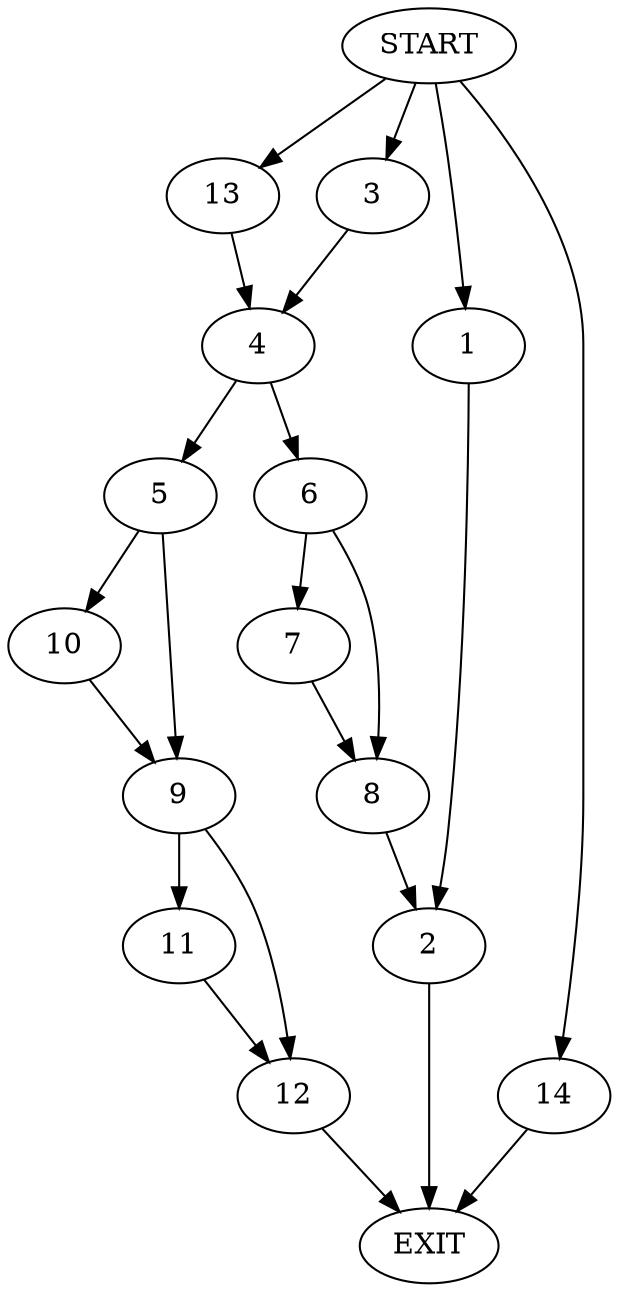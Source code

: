 digraph {
0 [label="START"]
15 [label="EXIT"]
0 -> 1
1 -> 2
2 -> 15
0 -> 3
3 -> 4
4 -> 5
4 -> 6
6 -> 7
6 -> 8
5 -> 9
5 -> 10
9 -> 11
9 -> 12
10 -> 9
12 -> 15
11 -> 12
0 -> 13
13 -> 4
7 -> 8
8 -> 2
0 -> 14
14 -> 15
}
